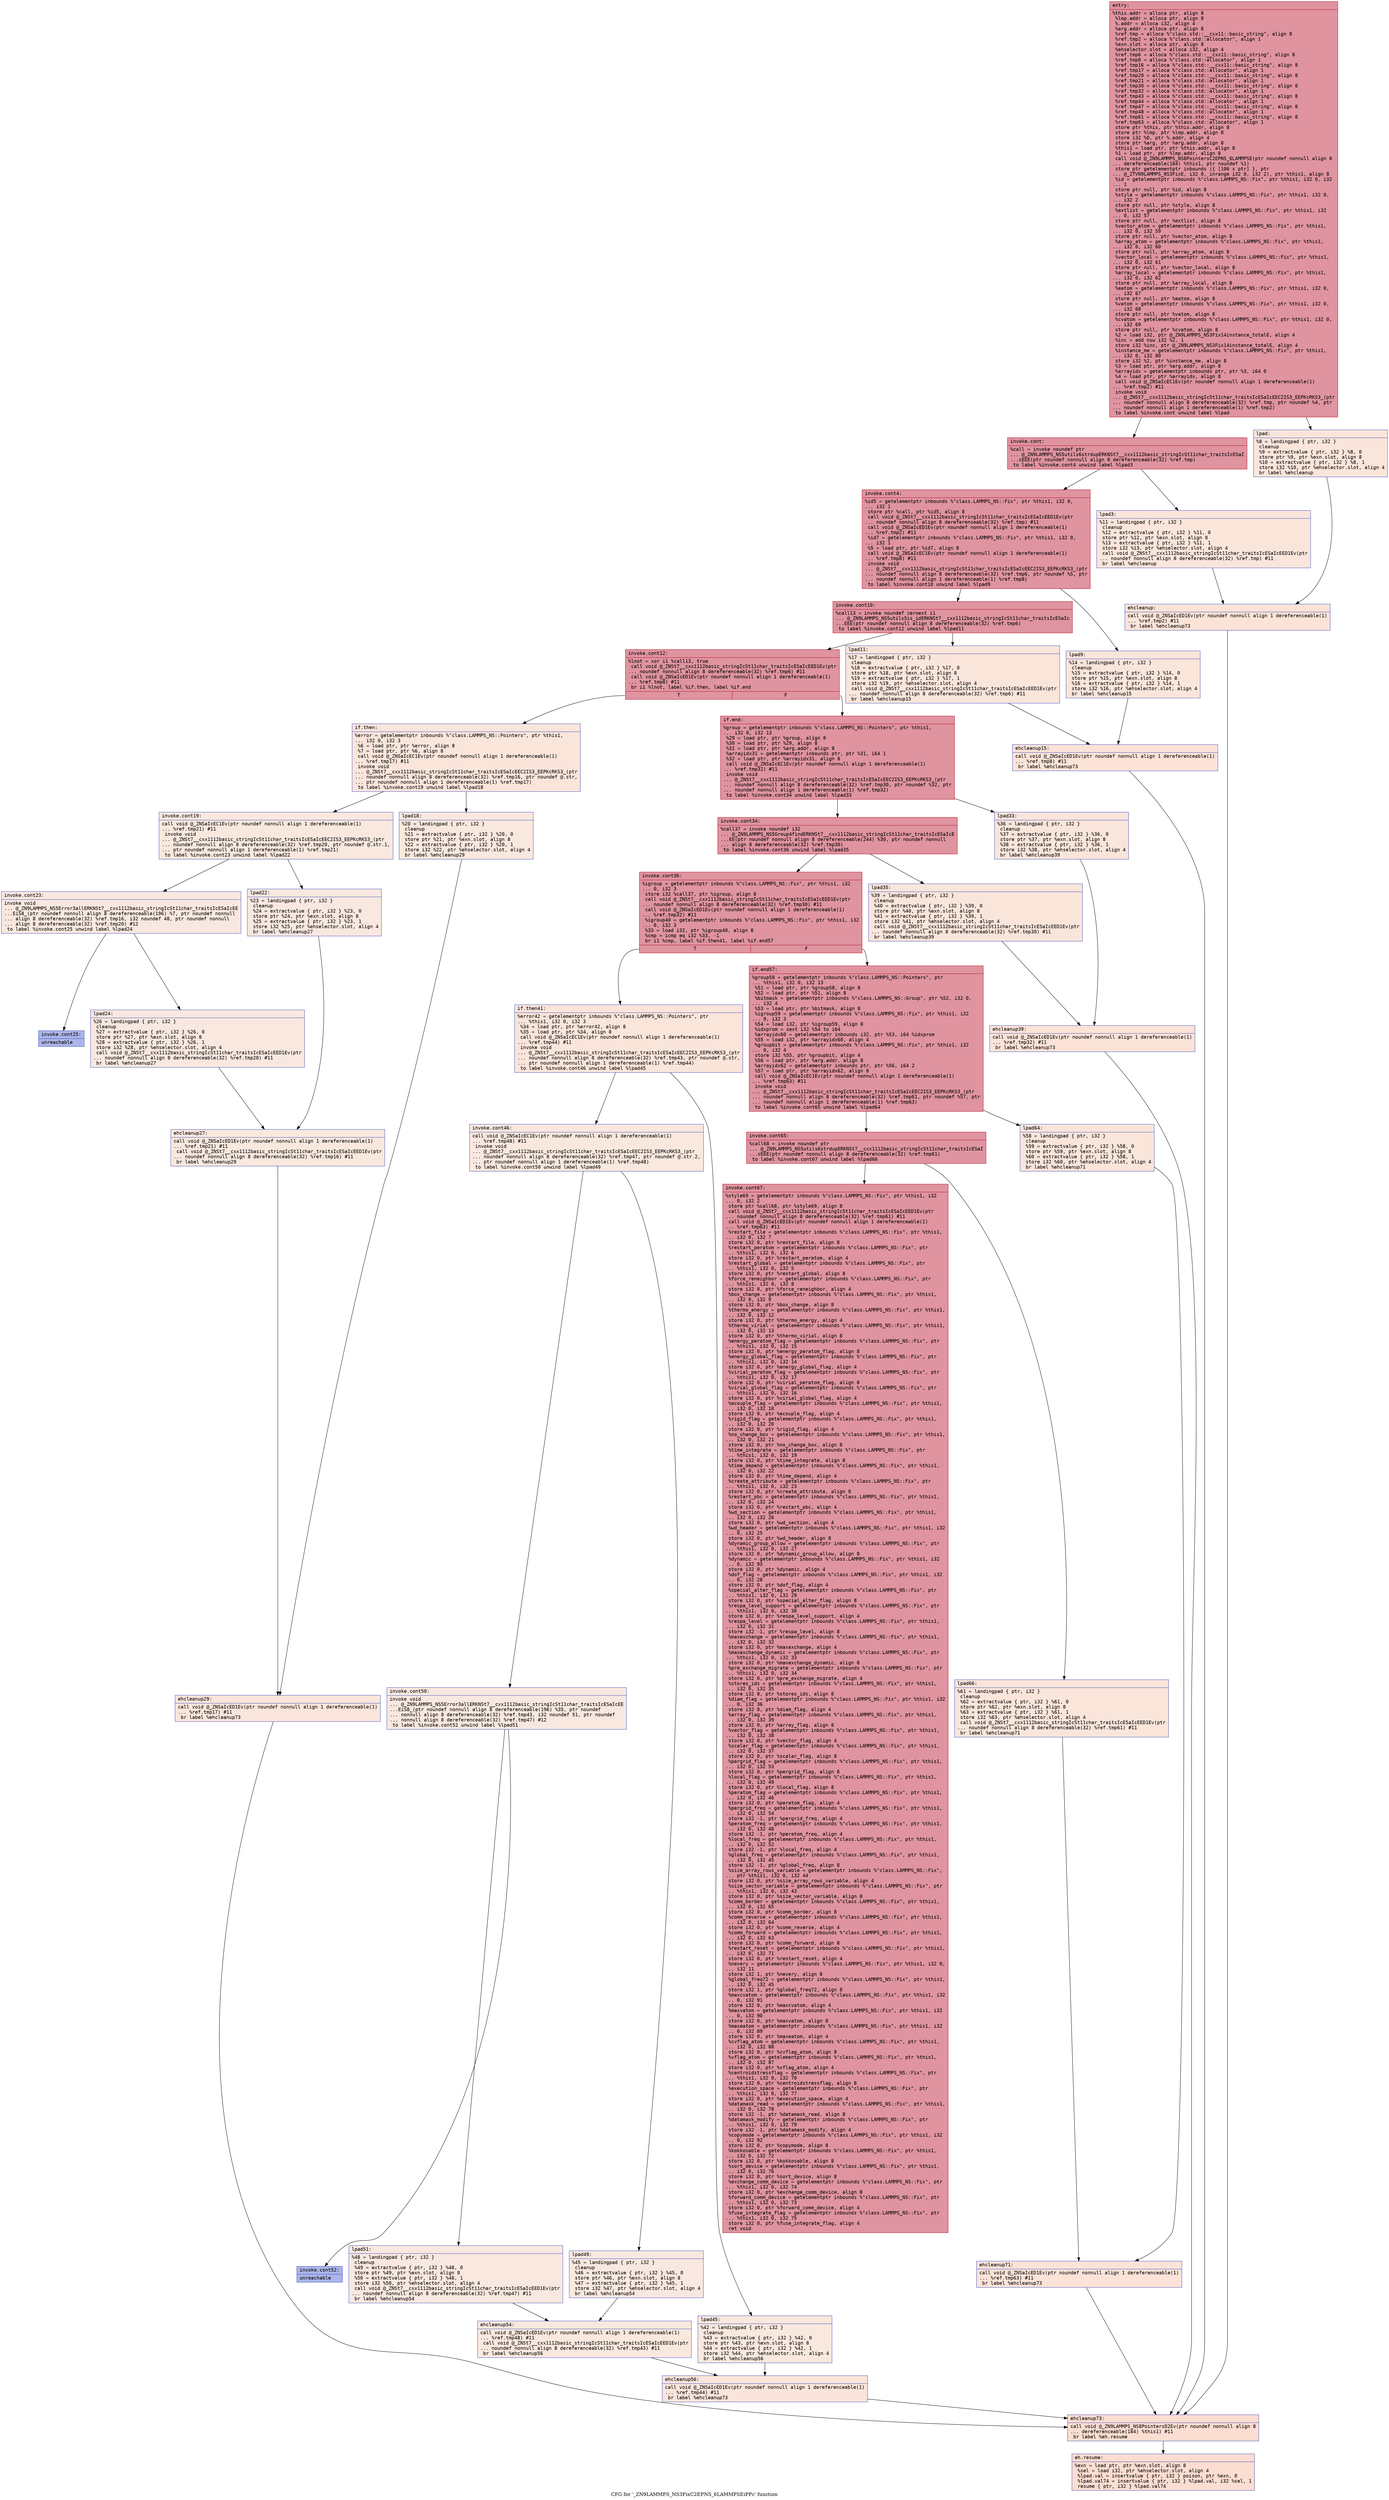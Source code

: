 digraph "CFG for '_ZN9LAMMPS_NS3FixC2EPNS_6LAMMPSEiPPc' function" {
	label="CFG for '_ZN9LAMMPS_NS3FixC2EPNS_6LAMMPSEiPPc' function";

	Node0x555c10e52250 [shape=record,color="#b70d28ff", style=filled, fillcolor="#b70d2870" fontname="Courier",label="{entry:\l|  %this.addr = alloca ptr, align 8\l  %lmp.addr = alloca ptr, align 8\l  %.addr = alloca i32, align 4\l  %arg.addr = alloca ptr, align 8\l  %ref.tmp = alloca %\"class.std::__cxx11::basic_string\", align 8\l  %ref.tmp2 = alloca %\"class.std::allocator\", align 1\l  %exn.slot = alloca ptr, align 8\l  %ehselector.slot = alloca i32, align 4\l  %ref.tmp6 = alloca %\"class.std::__cxx11::basic_string\", align 8\l  %ref.tmp8 = alloca %\"class.std::allocator\", align 1\l  %ref.tmp16 = alloca %\"class.std::__cxx11::basic_string\", align 8\l  %ref.tmp17 = alloca %\"class.std::allocator\", align 1\l  %ref.tmp20 = alloca %\"class.std::__cxx11::basic_string\", align 8\l  %ref.tmp21 = alloca %\"class.std::allocator\", align 1\l  %ref.tmp30 = alloca %\"class.std::__cxx11::basic_string\", align 8\l  %ref.tmp32 = alloca %\"class.std::allocator\", align 1\l  %ref.tmp43 = alloca %\"class.std::__cxx11::basic_string\", align 8\l  %ref.tmp44 = alloca %\"class.std::allocator\", align 1\l  %ref.tmp47 = alloca %\"class.std::__cxx11::basic_string\", align 8\l  %ref.tmp48 = alloca %\"class.std::allocator\", align 1\l  %ref.tmp61 = alloca %\"class.std::__cxx11::basic_string\", align 8\l  %ref.tmp63 = alloca %\"class.std::allocator\", align 1\l  store ptr %this, ptr %this.addr, align 8\l  store ptr %lmp, ptr %lmp.addr, align 8\l  store i32 %0, ptr %.addr, align 4\l  store ptr %arg, ptr %arg.addr, align 8\l  %this1 = load ptr, ptr %this.addr, align 8\l  %1 = load ptr, ptr %lmp.addr, align 8\l  call void @_ZN9LAMMPS_NS8PointersC2EPNS_6LAMMPSE(ptr noundef nonnull align 8\l... dereferenceable(184) %this1, ptr noundef %1)\l  store ptr getelementptr inbounds (\{ [106 x ptr] \}, ptr\l... @_ZTVN9LAMMPS_NS3FixE, i32 0, inrange i32 0, i32 2), ptr %this1, align 8\l  %id = getelementptr inbounds %\"class.LAMMPS_NS::Fix\", ptr %this1, i32 0, i32\l... 1\l  store ptr null, ptr %id, align 8\l  %style = getelementptr inbounds %\"class.LAMMPS_NS::Fix\", ptr %this1, i32 0,\l... i32 2\l  store ptr null, ptr %style, align 8\l  %extlist = getelementptr inbounds %\"class.LAMMPS_NS::Fix\", ptr %this1, i32\l... 0, i32 57\l  store ptr null, ptr %extlist, align 8\l  %vector_atom = getelementptr inbounds %\"class.LAMMPS_NS::Fix\", ptr %this1,\l... i32 0, i32 59\l  store ptr null, ptr %vector_atom, align 8\l  %array_atom = getelementptr inbounds %\"class.LAMMPS_NS::Fix\", ptr %this1,\l... i32 0, i32 60\l  store ptr null, ptr %array_atom, align 8\l  %vector_local = getelementptr inbounds %\"class.LAMMPS_NS::Fix\", ptr %this1,\l... i32 0, i32 61\l  store ptr null, ptr %vector_local, align 8\l  %array_local = getelementptr inbounds %\"class.LAMMPS_NS::Fix\", ptr %this1,\l... i32 0, i32 62\l  store ptr null, ptr %array_local, align 8\l  %eatom = getelementptr inbounds %\"class.LAMMPS_NS::Fix\", ptr %this1, i32 0,\l... i32 67\l  store ptr null, ptr %eatom, align 8\l  %vatom = getelementptr inbounds %\"class.LAMMPS_NS::Fix\", ptr %this1, i32 0,\l... i32 68\l  store ptr null, ptr %vatom, align 8\l  %cvatom = getelementptr inbounds %\"class.LAMMPS_NS::Fix\", ptr %this1, i32 0,\l... i32 69\l  store ptr null, ptr %cvatom, align 8\l  %2 = load i32, ptr @_ZN9LAMMPS_NS3Fix14instance_totalE, align 4\l  %inc = add nsw i32 %2, 1\l  store i32 %inc, ptr @_ZN9LAMMPS_NS3Fix14instance_totalE, align 4\l  %instance_me = getelementptr inbounds %\"class.LAMMPS_NS::Fix\", ptr %this1,\l... i32 0, i32 80\l  store i32 %2, ptr %instance_me, align 8\l  %3 = load ptr, ptr %arg.addr, align 8\l  %arrayidx = getelementptr inbounds ptr, ptr %3, i64 0\l  %4 = load ptr, ptr %arrayidx, align 8\l  call void @_ZNSaIcEC1Ev(ptr noundef nonnull align 1 dereferenceable(1)\l... %ref.tmp2) #11\l  invoke void\l... @_ZNSt7__cxx1112basic_stringIcSt11char_traitsIcESaIcEEC2IS3_EEPKcRKS3_(ptr\l... noundef nonnull align 8 dereferenceable(32) %ref.tmp, ptr noundef %4, ptr\l... noundef nonnull align 1 dereferenceable(1) %ref.tmp2)\l          to label %invoke.cont unwind label %lpad\l}"];
	Node0x555c10e52250 -> Node0x555c10e55e30[tooltip="entry -> invoke.cont\nProbability 100.00%" ];
	Node0x555c10e52250 -> Node0x555c10e55f10[tooltip="entry -> lpad\nProbability 0.00%" ];
	Node0x555c10e55e30 [shape=record,color="#b70d28ff", style=filled, fillcolor="#b70d2870" fontname="Courier",label="{invoke.cont:\l|  %call = invoke noundef ptr\l... @_ZN9LAMMPS_NS5utils6strdupERKNSt7__cxx1112basic_stringIcSt11char_traitsIcESaI\l...cEEE(ptr noundef nonnull align 8 dereferenceable(32) %ref.tmp)\l          to label %invoke.cont4 unwind label %lpad3\l}"];
	Node0x555c10e55e30 -> Node0x555c10e55d80[tooltip="invoke.cont -> invoke.cont4\nProbability 100.00%" ];
	Node0x555c10e55e30 -> Node0x555c10e56210[tooltip="invoke.cont -> lpad3\nProbability 0.00%" ];
	Node0x555c10e55d80 [shape=record,color="#b70d28ff", style=filled, fillcolor="#b70d2870" fontname="Courier",label="{invoke.cont4:\l|  %id5 = getelementptr inbounds %\"class.LAMMPS_NS::Fix\", ptr %this1, i32 0,\l... i32 1\l  store ptr %call, ptr %id5, align 8\l  call void @_ZNSt7__cxx1112basic_stringIcSt11char_traitsIcESaIcEED1Ev(ptr\l... noundef nonnull align 8 dereferenceable(32) %ref.tmp) #11\l  call void @_ZNSaIcED1Ev(ptr noundef nonnull align 1 dereferenceable(1)\l... %ref.tmp2) #11\l  %id7 = getelementptr inbounds %\"class.LAMMPS_NS::Fix\", ptr %this1, i32 0,\l... i32 1\l  %5 = load ptr, ptr %id7, align 8\l  call void @_ZNSaIcEC1Ev(ptr noundef nonnull align 1 dereferenceable(1)\l... %ref.tmp8) #11\l  invoke void\l... @_ZNSt7__cxx1112basic_stringIcSt11char_traitsIcESaIcEEC2IS3_EEPKcRKS3_(ptr\l... noundef nonnull align 8 dereferenceable(32) %ref.tmp6, ptr noundef %5, ptr\l... noundef nonnull align 1 dereferenceable(1) %ref.tmp8)\l          to label %invoke.cont10 unwind label %lpad9\l}"];
	Node0x555c10e55d80 -> Node0x555c10e57c30[tooltip="invoke.cont4 -> invoke.cont10\nProbability 100.00%" ];
	Node0x555c10e55d80 -> Node0x555c10e57d10[tooltip="invoke.cont4 -> lpad9\nProbability 0.00%" ];
	Node0x555c10e57c30 [shape=record,color="#b70d28ff", style=filled, fillcolor="#b70d2870" fontname="Courier",label="{invoke.cont10:\l|  %call13 = invoke noundef zeroext i1\l... @_ZN9LAMMPS_NS5utils5is_idERKNSt7__cxx1112basic_stringIcSt11char_traitsIcESaIc\l...EEE(ptr noundef nonnull align 8 dereferenceable(32) %ref.tmp6)\l          to label %invoke.cont12 unwind label %lpad11\l}"];
	Node0x555c10e57c30 -> Node0x555c10e57be0[tooltip="invoke.cont10 -> invoke.cont12\nProbability 100.00%" ];
	Node0x555c10e57c30 -> Node0x555c10e58620[tooltip="invoke.cont10 -> lpad11\nProbability 0.00%" ];
	Node0x555c10e57be0 [shape=record,color="#b70d28ff", style=filled, fillcolor="#b70d2870" fontname="Courier",label="{invoke.cont12:\l|  %lnot = xor i1 %call13, true\l  call void @_ZNSt7__cxx1112basic_stringIcSt11char_traitsIcESaIcEED1Ev(ptr\l... noundef nonnull align 8 dereferenceable(32) %ref.tmp6) #11\l  call void @_ZNSaIcED1Ev(ptr noundef nonnull align 1 dereferenceable(1)\l... %ref.tmp8) #11\l  br i1 %lnot, label %if.then, label %if.end\l|{<s0>T|<s1>F}}"];
	Node0x555c10e57be0:s0 -> Node0x555c10e58bd0[tooltip="invoke.cont12 -> if.then\nProbability 0.00%" ];
	Node0x555c10e57be0:s1 -> Node0x555c10e58c20[tooltip="invoke.cont12 -> if.end\nProbability 100.00%" ];
	Node0x555c10e58bd0 [shape=record,color="#3d50c3ff", style=filled, fillcolor="#f4c5ad70" fontname="Courier",label="{if.then:\l|  %error = getelementptr inbounds %\"class.LAMMPS_NS::Pointers\", ptr %this1,\l... i32 0, i32 3\l  %6 = load ptr, ptr %error, align 8\l  %7 = load ptr, ptr %6, align 8\l  call void @_ZNSaIcEC1Ev(ptr noundef nonnull align 1 dereferenceable(1)\l... %ref.tmp17) #11\l  invoke void\l... @_ZNSt7__cxx1112basic_stringIcSt11char_traitsIcESaIcEEC2IS3_EEPKcRKS3_(ptr\l... noundef nonnull align 8 dereferenceable(32) %ref.tmp16, ptr noundef @.str,\l... ptr noundef nonnull align 1 dereferenceable(1) %ref.tmp17)\l          to label %invoke.cont19 unwind label %lpad18\l}"];
	Node0x555c10e58bd0 -> Node0x555c10e590d0[tooltip="if.then -> invoke.cont19\nProbability 50.00%" ];
	Node0x555c10e58bd0 -> Node0x555c10e59150[tooltip="if.then -> lpad18\nProbability 50.00%" ];
	Node0x555c10e590d0 [shape=record,color="#3d50c3ff", style=filled, fillcolor="#f2cab570" fontname="Courier",label="{invoke.cont19:\l|  call void @_ZNSaIcEC1Ev(ptr noundef nonnull align 1 dereferenceable(1)\l... %ref.tmp21) #11\l  invoke void\l... @_ZNSt7__cxx1112basic_stringIcSt11char_traitsIcESaIcEEC2IS3_EEPKcRKS3_(ptr\l... noundef nonnull align 8 dereferenceable(32) %ref.tmp20, ptr noundef @.str.1,\l... ptr noundef nonnull align 1 dereferenceable(1) %ref.tmp21)\l          to label %invoke.cont23 unwind label %lpad22\l}"];
	Node0x555c10e590d0 -> Node0x555c10e594d0[tooltip="invoke.cont19 -> invoke.cont23\nProbability 50.00%" ];
	Node0x555c10e590d0 -> Node0x555c10e59520[tooltip="invoke.cont19 -> lpad22\nProbability 50.00%" ];
	Node0x555c10e594d0 [shape=record,color="#3d50c3ff", style=filled, fillcolor="#f1ccb870" fontname="Courier",label="{invoke.cont23:\l|  invoke void\l... @_ZN9LAMMPS_NS5Error3allERKNSt7__cxx1112basic_stringIcSt11char_traitsIcESaIcEE\l...EiS8_(ptr noundef nonnull align 8 dereferenceable(196) %7, ptr noundef nonnull\l... align 8 dereferenceable(32) %ref.tmp16, i32 noundef 48, ptr noundef nonnull\l... align 8 dereferenceable(32) %ref.tmp20) #12\l          to label %invoke.cont25 unwind label %lpad24\l}"];
	Node0x555c10e594d0 -> Node0x555c10e59480[tooltip="invoke.cont23 -> invoke.cont25\nProbability 0.00%" ];
	Node0x555c10e594d0 -> Node0x555c10e598a0[tooltip="invoke.cont23 -> lpad24\nProbability 100.00%" ];
	Node0x555c10e59480 [shape=record,color="#3d50c3ff", style=filled, fillcolor="#4358cb70" fontname="Courier",label="{invoke.cont25:\l|  unreachable\l}"];
	Node0x555c10e55f10 [shape=record,color="#3d50c3ff", style=filled, fillcolor="#f4c5ad70" fontname="Courier",label="{lpad:\l|  %8 = landingpad \{ ptr, i32 \}\l          cleanup\l  %9 = extractvalue \{ ptr, i32 \} %8, 0\l  store ptr %9, ptr %exn.slot, align 8\l  %10 = extractvalue \{ ptr, i32 \} %8, 1\l  store i32 %10, ptr %ehselector.slot, align 4\l  br label %ehcleanup\l}"];
	Node0x555c10e55f10 -> Node0x555c10e59f40[tooltip="lpad -> ehcleanup\nProbability 100.00%" ];
	Node0x555c10e56210 [shape=record,color="#3d50c3ff", style=filled, fillcolor="#f4c5ad70" fontname="Courier",label="{lpad3:\l|  %11 = landingpad \{ ptr, i32 \}\l          cleanup\l  %12 = extractvalue \{ ptr, i32 \} %11, 0\l  store ptr %12, ptr %exn.slot, align 8\l  %13 = extractvalue \{ ptr, i32 \} %11, 1\l  store i32 %13, ptr %ehselector.slot, align 4\l  call void @_ZNSt7__cxx1112basic_stringIcSt11char_traitsIcESaIcEED1Ev(ptr\l... noundef nonnull align 8 dereferenceable(32) %ref.tmp) #11\l  br label %ehcleanup\l}"];
	Node0x555c10e56210 -> Node0x555c10e59f40[tooltip="lpad3 -> ehcleanup\nProbability 100.00%" ];
	Node0x555c10e59f40 [shape=record,color="#3d50c3ff", style=filled, fillcolor="#f6bfa670" fontname="Courier",label="{ehcleanup:\l|  call void @_ZNSaIcED1Ev(ptr noundef nonnull align 1 dereferenceable(1)\l... %ref.tmp2) #11\l  br label %ehcleanup73\l}"];
	Node0x555c10e59f40 -> Node0x555c10e5a540[tooltip="ehcleanup -> ehcleanup73\nProbability 100.00%" ];
	Node0x555c10e57d10 [shape=record,color="#3d50c3ff", style=filled, fillcolor="#f4c5ad70" fontname="Courier",label="{lpad9:\l|  %14 = landingpad \{ ptr, i32 \}\l          cleanup\l  %15 = extractvalue \{ ptr, i32 \} %14, 0\l  store ptr %15, ptr %exn.slot, align 8\l  %16 = extractvalue \{ ptr, i32 \} %14, 1\l  store i32 %16, ptr %ehselector.slot, align 4\l  br label %ehcleanup15\l}"];
	Node0x555c10e57d10 -> Node0x555c10e5a890[tooltip="lpad9 -> ehcleanup15\nProbability 100.00%" ];
	Node0x555c10e58620 [shape=record,color="#3d50c3ff", style=filled, fillcolor="#f4c5ad70" fontname="Courier",label="{lpad11:\l|  %17 = landingpad \{ ptr, i32 \}\l          cleanup\l  %18 = extractvalue \{ ptr, i32 \} %17, 0\l  store ptr %18, ptr %exn.slot, align 8\l  %19 = extractvalue \{ ptr, i32 \} %17, 1\l  store i32 %19, ptr %ehselector.slot, align 4\l  call void @_ZNSt7__cxx1112basic_stringIcSt11char_traitsIcESaIcEED1Ev(ptr\l... noundef nonnull align 8 dereferenceable(32) %ref.tmp6) #11\l  br label %ehcleanup15\l}"];
	Node0x555c10e58620 -> Node0x555c10e5a890[tooltip="lpad11 -> ehcleanup15\nProbability 100.00%" ];
	Node0x555c10e5a890 [shape=record,color="#3d50c3ff", style=filled, fillcolor="#f6bfa670" fontname="Courier",label="{ehcleanup15:\l|  call void @_ZNSaIcED1Ev(ptr noundef nonnull align 1 dereferenceable(1)\l... %ref.tmp8) #11\l  br label %ehcleanup73\l}"];
	Node0x555c10e5a890 -> Node0x555c10e5a540[tooltip="ehcleanup15 -> ehcleanup73\nProbability 100.00%" ];
	Node0x555c10e59150 [shape=record,color="#3d50c3ff", style=filled, fillcolor="#f2cab570" fontname="Courier",label="{lpad18:\l|  %20 = landingpad \{ ptr, i32 \}\l          cleanup\l  %21 = extractvalue \{ ptr, i32 \} %20, 0\l  store ptr %21, ptr %exn.slot, align 8\l  %22 = extractvalue \{ ptr, i32 \} %20, 1\l  store i32 %22, ptr %ehselector.slot, align 4\l  br label %ehcleanup29\l}"];
	Node0x555c10e59150 -> Node0x555c10e5b180[tooltip="lpad18 -> ehcleanup29\nProbability 100.00%" ];
	Node0x555c10e59520 [shape=record,color="#3d50c3ff", style=filled, fillcolor="#f1ccb870" fontname="Courier",label="{lpad22:\l|  %23 = landingpad \{ ptr, i32 \}\l          cleanup\l  %24 = extractvalue \{ ptr, i32 \} %23, 0\l  store ptr %24, ptr %exn.slot, align 8\l  %25 = extractvalue \{ ptr, i32 \} %23, 1\l  store i32 %25, ptr %ehselector.slot, align 4\l  br label %ehcleanup27\l}"];
	Node0x555c10e59520 -> Node0x555c10e5b4f0[tooltip="lpad22 -> ehcleanup27\nProbability 100.00%" ];
	Node0x555c10e598a0 [shape=record,color="#3d50c3ff", style=filled, fillcolor="#f1ccb870" fontname="Courier",label="{lpad24:\l|  %26 = landingpad \{ ptr, i32 \}\l          cleanup\l  %27 = extractvalue \{ ptr, i32 \} %26, 0\l  store ptr %27, ptr %exn.slot, align 8\l  %28 = extractvalue \{ ptr, i32 \} %26, 1\l  store i32 %28, ptr %ehselector.slot, align 4\l  call void @_ZNSt7__cxx1112basic_stringIcSt11char_traitsIcESaIcEED1Ev(ptr\l... noundef nonnull align 8 dereferenceable(32) %ref.tmp20) #11\l  br label %ehcleanup27\l}"];
	Node0x555c10e598a0 -> Node0x555c10e5b4f0[tooltip="lpad24 -> ehcleanup27\nProbability 100.00%" ];
	Node0x555c10e5b4f0 [shape=record,color="#3d50c3ff", style=filled, fillcolor="#f2cab570" fontname="Courier",label="{ehcleanup27:\l|  call void @_ZNSaIcED1Ev(ptr noundef nonnull align 1 dereferenceable(1)\l... %ref.tmp21) #11\l  call void @_ZNSt7__cxx1112basic_stringIcSt11char_traitsIcESaIcEED1Ev(ptr\l... noundef nonnull align 8 dereferenceable(32) %ref.tmp16) #11\l  br label %ehcleanup29\l}"];
	Node0x555c10e5b4f0 -> Node0x555c10e5b180[tooltip="ehcleanup27 -> ehcleanup29\nProbability 100.00%" ];
	Node0x555c10e5b180 [shape=record,color="#3d50c3ff", style=filled, fillcolor="#f4c5ad70" fontname="Courier",label="{ehcleanup29:\l|  call void @_ZNSaIcED1Ev(ptr noundef nonnull align 1 dereferenceable(1)\l... %ref.tmp17) #11\l  br label %ehcleanup73\l}"];
	Node0x555c10e5b180 -> Node0x555c10e5a540[tooltip="ehcleanup29 -> ehcleanup73\nProbability 100.00%" ];
	Node0x555c10e58c20 [shape=record,color="#b70d28ff", style=filled, fillcolor="#b70d2870" fontname="Courier",label="{if.end:\l|  %group = getelementptr inbounds %\"class.LAMMPS_NS::Pointers\", ptr %this1,\l... i32 0, i32 13\l  %29 = load ptr, ptr %group, align 8\l  %30 = load ptr, ptr %29, align 8\l  %31 = load ptr, ptr %arg.addr, align 8\l  %arrayidx31 = getelementptr inbounds ptr, ptr %31, i64 1\l  %32 = load ptr, ptr %arrayidx31, align 8\l  call void @_ZNSaIcEC1Ev(ptr noundef nonnull align 1 dereferenceable(1)\l... %ref.tmp32) #11\l  invoke void\l... @_ZNSt7__cxx1112basic_stringIcSt11char_traitsIcESaIcEEC2IS3_EEPKcRKS3_(ptr\l... noundef nonnull align 8 dereferenceable(32) %ref.tmp30, ptr noundef %32, ptr\l... noundef nonnull align 1 dereferenceable(1) %ref.tmp32)\l          to label %invoke.cont34 unwind label %lpad33\l}"];
	Node0x555c10e58c20 -> Node0x555c10e5c3b0[tooltip="if.end -> invoke.cont34\nProbability 100.00%" ];
	Node0x555c10e58c20 -> Node0x555c10e53080[tooltip="if.end -> lpad33\nProbability 0.00%" ];
	Node0x555c10e5c3b0 [shape=record,color="#b70d28ff", style=filled, fillcolor="#b70d2870" fontname="Courier",label="{invoke.cont34:\l|  %call37 = invoke noundef i32\l... @_ZN9LAMMPS_NS5Group4findERKNSt7__cxx1112basic_stringIcSt11char_traitsIcESaIcE\l...EE(ptr noundef nonnull align 8 dereferenceable(244) %30, ptr noundef nonnull\l... align 8 dereferenceable(32) %ref.tmp30)\l          to label %invoke.cont36 unwind label %lpad35\l}"];
	Node0x555c10e5c3b0 -> Node0x555c10e5c360[tooltip="invoke.cont34 -> invoke.cont36\nProbability 100.00%" ];
	Node0x555c10e5c3b0 -> Node0x555c10e53310[tooltip="invoke.cont34 -> lpad35\nProbability 0.00%" ];
	Node0x555c10e5c360 [shape=record,color="#b70d28ff", style=filled, fillcolor="#b70d2870" fontname="Courier",label="{invoke.cont36:\l|  %igroup = getelementptr inbounds %\"class.LAMMPS_NS::Fix\", ptr %this1, i32\l... 0, i32 3\l  store i32 %call37, ptr %igroup, align 8\l  call void @_ZNSt7__cxx1112basic_stringIcSt11char_traitsIcESaIcEED1Ev(ptr\l... noundef nonnull align 8 dereferenceable(32) %ref.tmp30) #11\l  call void @_ZNSaIcED1Ev(ptr noundef nonnull align 1 dereferenceable(1)\l... %ref.tmp32) #11\l  %igroup40 = getelementptr inbounds %\"class.LAMMPS_NS::Fix\", ptr %this1, i32\l... 0, i32 3\l  %33 = load i32, ptr %igroup40, align 8\l  %cmp = icmp eq i32 %33, -1\l  br i1 %cmp, label %if.then41, label %if.end57\l|{<s0>T|<s1>F}}"];
	Node0x555c10e5c360:s0 -> Node0x555c10e5d7f0[tooltip="invoke.cont36 -> if.then41\nProbability 0.00%" ];
	Node0x555c10e5c360:s1 -> Node0x555c10e5d870[tooltip="invoke.cont36 -> if.end57\nProbability 100.00%" ];
	Node0x555c10e5d7f0 [shape=record,color="#3d50c3ff", style=filled, fillcolor="#f4c5ad70" fontname="Courier",label="{if.then41:\l|  %error42 = getelementptr inbounds %\"class.LAMMPS_NS::Pointers\", ptr\l... %this1, i32 0, i32 3\l  %34 = load ptr, ptr %error42, align 8\l  %35 = load ptr, ptr %34, align 8\l  call void @_ZNSaIcEC1Ev(ptr noundef nonnull align 1 dereferenceable(1)\l... %ref.tmp44) #11\l  invoke void\l... @_ZNSt7__cxx1112basic_stringIcSt11char_traitsIcESaIcEEC2IS3_EEPKcRKS3_(ptr\l... noundef nonnull align 8 dereferenceable(32) %ref.tmp43, ptr noundef @.str,\l... ptr noundef nonnull align 1 dereferenceable(1) %ref.tmp44)\l          to label %invoke.cont46 unwind label %lpad45\l}"];
	Node0x555c10e5d7f0 -> Node0x555c10e5dd00[tooltip="if.then41 -> invoke.cont46\nProbability 50.00%" ];
	Node0x555c10e5d7f0 -> Node0x555c10e5dd80[tooltip="if.then41 -> lpad45\nProbability 50.00%" ];
	Node0x555c10e5dd00 [shape=record,color="#3d50c3ff", style=filled, fillcolor="#f2cab570" fontname="Courier",label="{invoke.cont46:\l|  call void @_ZNSaIcEC1Ev(ptr noundef nonnull align 1 dereferenceable(1)\l... %ref.tmp48) #11\l  invoke void\l... @_ZNSt7__cxx1112basic_stringIcSt11char_traitsIcESaIcEEC2IS3_EEPKcRKS3_(ptr\l... noundef nonnull align 8 dereferenceable(32) %ref.tmp47, ptr noundef @.str.2,\l... ptr noundef nonnull align 1 dereferenceable(1) %ref.tmp48)\l          to label %invoke.cont50 unwind label %lpad49\l}"];
	Node0x555c10e5dd00 -> Node0x555c10e5e100[tooltip="invoke.cont46 -> invoke.cont50\nProbability 50.00%" ];
	Node0x555c10e5dd00 -> Node0x555c10e5e150[tooltip="invoke.cont46 -> lpad49\nProbability 50.00%" ];
	Node0x555c10e5e100 [shape=record,color="#3d50c3ff", style=filled, fillcolor="#f1ccb870" fontname="Courier",label="{invoke.cont50:\l|  invoke void\l... @_ZN9LAMMPS_NS5Error3allERKNSt7__cxx1112basic_stringIcSt11char_traitsIcESaIcEE\l...EiS8_(ptr noundef nonnull align 8 dereferenceable(196) %35, ptr noundef\l... nonnull align 8 dereferenceable(32) %ref.tmp43, i32 noundef 51, ptr noundef\l... nonnull align 8 dereferenceable(32) %ref.tmp47) #12\l          to label %invoke.cont52 unwind label %lpad51\l}"];
	Node0x555c10e5e100 -> Node0x555c10e5e0b0[tooltip="invoke.cont50 -> invoke.cont52\nProbability 0.00%" ];
	Node0x555c10e5e100 -> Node0x555c10e5e470[tooltip="invoke.cont50 -> lpad51\nProbability 100.00%" ];
	Node0x555c10e5e0b0 [shape=record,color="#3d50c3ff", style=filled, fillcolor="#4358cb70" fontname="Courier",label="{invoke.cont52:\l|  unreachable\l}"];
	Node0x555c10e53080 [shape=record,color="#3d50c3ff", style=filled, fillcolor="#f4c5ad70" fontname="Courier",label="{lpad33:\l|  %36 = landingpad \{ ptr, i32 \}\l          cleanup\l  %37 = extractvalue \{ ptr, i32 \} %36, 0\l  store ptr %37, ptr %exn.slot, align 8\l  %38 = extractvalue \{ ptr, i32 \} %36, 1\l  store i32 %38, ptr %ehselector.slot, align 4\l  br label %ehcleanup39\l}"];
	Node0x555c10e53080 -> Node0x555c10e5ea30[tooltip="lpad33 -> ehcleanup39\nProbability 100.00%" ];
	Node0x555c10e53310 [shape=record,color="#3d50c3ff", style=filled, fillcolor="#f4c5ad70" fontname="Courier",label="{lpad35:\l|  %39 = landingpad \{ ptr, i32 \}\l          cleanup\l  %40 = extractvalue \{ ptr, i32 \} %39, 0\l  store ptr %40, ptr %exn.slot, align 8\l  %41 = extractvalue \{ ptr, i32 \} %39, 1\l  store i32 %41, ptr %ehselector.slot, align 4\l  call void @_ZNSt7__cxx1112basic_stringIcSt11char_traitsIcESaIcEED1Ev(ptr\l... noundef nonnull align 8 dereferenceable(32) %ref.tmp30) #11\l  br label %ehcleanup39\l}"];
	Node0x555c10e53310 -> Node0x555c10e5ea30[tooltip="lpad35 -> ehcleanup39\nProbability 100.00%" ];
	Node0x555c10e5ea30 [shape=record,color="#3d50c3ff", style=filled, fillcolor="#f6bfa670" fontname="Courier",label="{ehcleanup39:\l|  call void @_ZNSaIcED1Ev(ptr noundef nonnull align 1 dereferenceable(1)\l... %ref.tmp32) #11\l  br label %ehcleanup73\l}"];
	Node0x555c10e5ea30 -> Node0x555c10e5a540[tooltip="ehcleanup39 -> ehcleanup73\nProbability 100.00%" ];
	Node0x555c10e5dd80 [shape=record,color="#3d50c3ff", style=filled, fillcolor="#f2cab570" fontname="Courier",label="{lpad45:\l|  %42 = landingpad \{ ptr, i32 \}\l          cleanup\l  %43 = extractvalue \{ ptr, i32 \} %42, 0\l  store ptr %43, ptr %exn.slot, align 8\l  %44 = extractvalue \{ ptr, i32 \} %42, 1\l  store i32 %44, ptr %ehselector.slot, align 4\l  br label %ehcleanup56\l}"];
	Node0x555c10e5dd80 -> Node0x555c10e5f300[tooltip="lpad45 -> ehcleanup56\nProbability 100.00%" ];
	Node0x555c10e5e150 [shape=record,color="#3d50c3ff", style=filled, fillcolor="#f1ccb870" fontname="Courier",label="{lpad49:\l|  %45 = landingpad \{ ptr, i32 \}\l          cleanup\l  %46 = extractvalue \{ ptr, i32 \} %45, 0\l  store ptr %46, ptr %exn.slot, align 8\l  %47 = extractvalue \{ ptr, i32 \} %45, 1\l  store i32 %47, ptr %ehselector.slot, align 4\l  br label %ehcleanup54\l}"];
	Node0x555c10e5e150 -> Node0x555c10e5fe80[tooltip="lpad49 -> ehcleanup54\nProbability 100.00%" ];
	Node0x555c10e5e470 [shape=record,color="#3d50c3ff", style=filled, fillcolor="#f1ccb870" fontname="Courier",label="{lpad51:\l|  %48 = landingpad \{ ptr, i32 \}\l          cleanup\l  %49 = extractvalue \{ ptr, i32 \} %48, 0\l  store ptr %49, ptr %exn.slot, align 8\l  %50 = extractvalue \{ ptr, i32 \} %48, 1\l  store i32 %50, ptr %ehselector.slot, align 4\l  call void @_ZNSt7__cxx1112basic_stringIcSt11char_traitsIcESaIcEED1Ev(ptr\l... noundef nonnull align 8 dereferenceable(32) %ref.tmp47) #11\l  br label %ehcleanup54\l}"];
	Node0x555c10e5e470 -> Node0x555c10e5fe80[tooltip="lpad51 -> ehcleanup54\nProbability 100.00%" ];
	Node0x555c10e5fe80 [shape=record,color="#3d50c3ff", style=filled, fillcolor="#f2cab570" fontname="Courier",label="{ehcleanup54:\l|  call void @_ZNSaIcED1Ev(ptr noundef nonnull align 1 dereferenceable(1)\l... %ref.tmp48) #11\l  call void @_ZNSt7__cxx1112basic_stringIcSt11char_traitsIcESaIcEED1Ev(ptr\l... noundef nonnull align 8 dereferenceable(32) %ref.tmp43) #11\l  br label %ehcleanup56\l}"];
	Node0x555c10e5fe80 -> Node0x555c10e5f300[tooltip="ehcleanup54 -> ehcleanup56\nProbability 100.00%" ];
	Node0x555c10e5f300 [shape=record,color="#3d50c3ff", style=filled, fillcolor="#f4c5ad70" fontname="Courier",label="{ehcleanup56:\l|  call void @_ZNSaIcED1Ev(ptr noundef nonnull align 1 dereferenceable(1)\l... %ref.tmp44) #11\l  br label %ehcleanup73\l}"];
	Node0x555c10e5f300 -> Node0x555c10e5a540[tooltip="ehcleanup56 -> ehcleanup73\nProbability 100.00%" ];
	Node0x555c10e5d870 [shape=record,color="#b70d28ff", style=filled, fillcolor="#b70d2870" fontname="Courier",label="{if.end57:\l|  %group58 = getelementptr inbounds %\"class.LAMMPS_NS::Pointers\", ptr\l... %this1, i32 0, i32 13\l  %51 = load ptr, ptr %group58, align 8\l  %52 = load ptr, ptr %51, align 8\l  %bitmask = getelementptr inbounds %\"class.LAMMPS_NS::Group\", ptr %52, i32 0,\l... i32 4\l  %53 = load ptr, ptr %bitmask, align 8\l  %igroup59 = getelementptr inbounds %\"class.LAMMPS_NS::Fix\", ptr %this1, i32\l... 0, i32 3\l  %54 = load i32, ptr %igroup59, align 8\l  %idxprom = sext i32 %54 to i64\l  %arrayidx60 = getelementptr inbounds i32, ptr %53, i64 %idxprom\l  %55 = load i32, ptr %arrayidx60, align 4\l  %groupbit = getelementptr inbounds %\"class.LAMMPS_NS::Fix\", ptr %this1, i32\l... 0, i32 4\l  store i32 %55, ptr %groupbit, align 4\l  %56 = load ptr, ptr %arg.addr, align 8\l  %arrayidx62 = getelementptr inbounds ptr, ptr %56, i64 2\l  %57 = load ptr, ptr %arrayidx62, align 8\l  call void @_ZNSaIcEC1Ev(ptr noundef nonnull align 1 dereferenceable(1)\l... %ref.tmp63) #11\l  invoke void\l... @_ZNSt7__cxx1112basic_stringIcSt11char_traitsIcESaIcEEC2IS3_EEPKcRKS3_(ptr\l... noundef nonnull align 8 dereferenceable(32) %ref.tmp61, ptr noundef %57, ptr\l... noundef nonnull align 1 dereferenceable(1) %ref.tmp63)\l          to label %invoke.cont65 unwind label %lpad64\l}"];
	Node0x555c10e5d870 -> Node0x555c10e612f0[tooltip="if.end57 -> invoke.cont65\nProbability 100.00%" ];
	Node0x555c10e5d870 -> Node0x555c10e57d60[tooltip="if.end57 -> lpad64\nProbability 0.00%" ];
	Node0x555c10e612f0 [shape=record,color="#b70d28ff", style=filled, fillcolor="#b70d2870" fontname="Courier",label="{invoke.cont65:\l|  %call68 = invoke noundef ptr\l... @_ZN9LAMMPS_NS5utils6strdupERKNSt7__cxx1112basic_stringIcSt11char_traitsIcESaI\l...cEEE(ptr noundef nonnull align 8 dereferenceable(32) %ref.tmp61)\l          to label %invoke.cont67 unwind label %lpad66\l}"];
	Node0x555c10e612f0 -> Node0x555c10e612a0[tooltip="invoke.cont65 -> invoke.cont67\nProbability 100.00%" ];
	Node0x555c10e612f0 -> Node0x555c10e57f90[tooltip="invoke.cont65 -> lpad66\nProbability 0.00%" ];
	Node0x555c10e612a0 [shape=record,color="#b70d28ff", style=filled, fillcolor="#b70d2870" fontname="Courier",label="{invoke.cont67:\l|  %style69 = getelementptr inbounds %\"class.LAMMPS_NS::Fix\", ptr %this1, i32\l... 0, i32 2\l  store ptr %call68, ptr %style69, align 8\l  call void @_ZNSt7__cxx1112basic_stringIcSt11char_traitsIcESaIcEED1Ev(ptr\l... noundef nonnull align 8 dereferenceable(32) %ref.tmp61) #11\l  call void @_ZNSaIcED1Ev(ptr noundef nonnull align 1 dereferenceable(1)\l... %ref.tmp63) #11\l  %restart_file = getelementptr inbounds %\"class.LAMMPS_NS::Fix\", ptr %this1,\l... i32 0, i32 7\l  store i32 0, ptr %restart_file, align 8\l  %restart_peratom = getelementptr inbounds %\"class.LAMMPS_NS::Fix\", ptr\l... %this1, i32 0, i32 6\l  store i32 0, ptr %restart_peratom, align 4\l  %restart_global = getelementptr inbounds %\"class.LAMMPS_NS::Fix\", ptr\l... %this1, i32 0, i32 5\l  store i32 0, ptr %restart_global, align 8\l  %force_reneighbor = getelementptr inbounds %\"class.LAMMPS_NS::Fix\", ptr\l... %this1, i32 0, i32 8\l  store i32 0, ptr %force_reneighbor, align 4\l  %box_change = getelementptr inbounds %\"class.LAMMPS_NS::Fix\", ptr %this1,\l... i32 0, i32 9\l  store i32 0, ptr %box_change, align 8\l  %thermo_energy = getelementptr inbounds %\"class.LAMMPS_NS::Fix\", ptr %this1,\l... i32 0, i32 12\l  store i32 0, ptr %thermo_energy, align 4\l  %thermo_virial = getelementptr inbounds %\"class.LAMMPS_NS::Fix\", ptr %this1,\l... i32 0, i32 13\l  store i32 0, ptr %thermo_virial, align 8\l  %energy_peratom_flag = getelementptr inbounds %\"class.LAMMPS_NS::Fix\", ptr\l... %this1, i32 0, i32 15\l  store i32 0, ptr %energy_peratom_flag, align 8\l  %energy_global_flag = getelementptr inbounds %\"class.LAMMPS_NS::Fix\", ptr\l... %this1, i32 0, i32 14\l  store i32 0, ptr %energy_global_flag, align 4\l  %virial_peratom_flag = getelementptr inbounds %\"class.LAMMPS_NS::Fix\", ptr\l... %this1, i32 0, i32 17\l  store i32 0, ptr %virial_peratom_flag, align 8\l  %virial_global_flag = getelementptr inbounds %\"class.LAMMPS_NS::Fix\", ptr\l... %this1, i32 0, i32 16\l  store i32 0, ptr %virial_global_flag, align 4\l  %ecouple_flag = getelementptr inbounds %\"class.LAMMPS_NS::Fix\", ptr %this1,\l... i32 0, i32 18\l  store i32 0, ptr %ecouple_flag, align 4\l  %rigid_flag = getelementptr inbounds %\"class.LAMMPS_NS::Fix\", ptr %this1,\l... i32 0, i32 20\l  store i32 0, ptr %rigid_flag, align 4\l  %no_change_box = getelementptr inbounds %\"class.LAMMPS_NS::Fix\", ptr %this1,\l... i32 0, i32 21\l  store i32 0, ptr %no_change_box, align 8\l  %time_integrate = getelementptr inbounds %\"class.LAMMPS_NS::Fix\", ptr\l... %this1, i32 0, i32 19\l  store i32 0, ptr %time_integrate, align 8\l  %time_depend = getelementptr inbounds %\"class.LAMMPS_NS::Fix\", ptr %this1,\l... i32 0, i32 22\l  store i32 0, ptr %time_depend, align 4\l  %create_attribute = getelementptr inbounds %\"class.LAMMPS_NS::Fix\", ptr\l... %this1, i32 0, i32 23\l  store i32 0, ptr %create_attribute, align 8\l  %restart_pbc = getelementptr inbounds %\"class.LAMMPS_NS::Fix\", ptr %this1,\l... i32 0, i32 24\l  store i32 0, ptr %restart_pbc, align 4\l  %wd_section = getelementptr inbounds %\"class.LAMMPS_NS::Fix\", ptr %this1,\l... i32 0, i32 26\l  store i32 0, ptr %wd_section, align 4\l  %wd_header = getelementptr inbounds %\"class.LAMMPS_NS::Fix\", ptr %this1, i32\l... 0, i32 25\l  store i32 0, ptr %wd_header, align 8\l  %dynamic_group_allow = getelementptr inbounds %\"class.LAMMPS_NS::Fix\", ptr\l... %this1, i32 0, i32 27\l  store i32 0, ptr %dynamic_group_allow, align 8\l  %dynamic = getelementptr inbounds %\"class.LAMMPS_NS::Fix\", ptr %this1, i32\l... 0, i32 93\l  store i32 0, ptr %dynamic, align 4\l  %dof_flag = getelementptr inbounds %\"class.LAMMPS_NS::Fix\", ptr %this1, i32\l... 0, i32 28\l  store i32 0, ptr %dof_flag, align 4\l  %special_alter_flag = getelementptr inbounds %\"class.LAMMPS_NS::Fix\", ptr\l... %this1, i32 0, i32 29\l  store i32 0, ptr %special_alter_flag, align 8\l  %respa_level_support = getelementptr inbounds %\"class.LAMMPS_NS::Fix\", ptr\l... %this1, i32 0, i32 30\l  store i32 0, ptr %respa_level_support, align 4\l  %respa_level = getelementptr inbounds %\"class.LAMMPS_NS::Fix\", ptr %this1,\l... i32 0, i32 31\l  store i32 -1, ptr %respa_level, align 8\l  %maxexchange = getelementptr inbounds %\"class.LAMMPS_NS::Fix\", ptr %this1,\l... i32 0, i32 32\l  store i32 0, ptr %maxexchange, align 4\l  %maxexchange_dynamic = getelementptr inbounds %\"class.LAMMPS_NS::Fix\", ptr\l... %this1, i32 0, i32 33\l  store i32 0, ptr %maxexchange_dynamic, align 8\l  %pre_exchange_migrate = getelementptr inbounds %\"class.LAMMPS_NS::Fix\", ptr\l... %this1, i32 0, i32 34\l  store i32 0, ptr %pre_exchange_migrate, align 4\l  %stores_ids = getelementptr inbounds %\"class.LAMMPS_NS::Fix\", ptr %this1,\l... i32 0, i32 35\l  store i32 0, ptr %stores_ids, align 8\l  %diam_flag = getelementptr inbounds %\"class.LAMMPS_NS::Fix\", ptr %this1, i32\l... 0, i32 36\l  store i32 0, ptr %diam_flag, align 4\l  %array_flag = getelementptr inbounds %\"class.LAMMPS_NS::Fix\", ptr %this1,\l... i32 0, i32 39\l  store i32 0, ptr %array_flag, align 8\l  %vector_flag = getelementptr inbounds %\"class.LAMMPS_NS::Fix\", ptr %this1,\l... i32 0, i32 38\l  store i32 0, ptr %vector_flag, align 4\l  %scalar_flag = getelementptr inbounds %\"class.LAMMPS_NS::Fix\", ptr %this1,\l... i32 0, i32 37\l  store i32 0, ptr %scalar_flag, align 8\l  %pergrid_flag = getelementptr inbounds %\"class.LAMMPS_NS::Fix\", ptr %this1,\l... i32 0, i32 53\l  store i32 0, ptr %pergrid_flag, align 8\l  %local_flag = getelementptr inbounds %\"class.LAMMPS_NS::Fix\", ptr %this1,\l... i32 0, i32 49\l  store i32 0, ptr %local_flag, align 8\l  %peratom_flag = getelementptr inbounds %\"class.LAMMPS_NS::Fix\", ptr %this1,\l... i32 0, i32 46\l  store i32 0, ptr %peratom_flag, align 4\l  %pergrid_freq = getelementptr inbounds %\"class.LAMMPS_NS::Fix\", ptr %this1,\l... i32 0, i32 54\l  store i32 -1, ptr %pergrid_freq, align 4\l  %peratom_freq = getelementptr inbounds %\"class.LAMMPS_NS::Fix\", ptr %this1,\l... i32 0, i32 48\l  store i32 -1, ptr %peratom_freq, align 4\l  %local_freq = getelementptr inbounds %\"class.LAMMPS_NS::Fix\", ptr %this1,\l... i32 0, i32 52\l  store i32 -1, ptr %local_freq, align 4\l  %global_freq = getelementptr inbounds %\"class.LAMMPS_NS::Fix\", ptr %this1,\l... i32 0, i32 45\l  store i32 -1, ptr %global_freq, align 8\l  %size_array_rows_variable = getelementptr inbounds %\"class.LAMMPS_NS::Fix\",\l... ptr %this1, i32 0, i32 44\l  store i32 0, ptr %size_array_rows_variable, align 4\l  %size_vector_variable = getelementptr inbounds %\"class.LAMMPS_NS::Fix\", ptr\l... %this1, i32 0, i32 43\l  store i32 0, ptr %size_vector_variable, align 8\l  %comm_border = getelementptr inbounds %\"class.LAMMPS_NS::Fix\", ptr %this1,\l... i32 0, i32 65\l  store i32 0, ptr %comm_border, align 8\l  %comm_reverse = getelementptr inbounds %\"class.LAMMPS_NS::Fix\", ptr %this1,\l... i32 0, i32 64\l  store i32 0, ptr %comm_reverse, align 4\l  %comm_forward = getelementptr inbounds %\"class.LAMMPS_NS::Fix\", ptr %this1,\l... i32 0, i32 63\l  store i32 0, ptr %comm_forward, align 8\l  %restart_reset = getelementptr inbounds %\"class.LAMMPS_NS::Fix\", ptr %this1,\l... i32 0, i32 71\l  store i32 0, ptr %restart_reset, align 4\l  %nevery = getelementptr inbounds %\"class.LAMMPS_NS::Fix\", ptr %this1, i32 0,\l... i32 11\l  store i32 1, ptr %nevery, align 8\l  %global_freq72 = getelementptr inbounds %\"class.LAMMPS_NS::Fix\", ptr %this1,\l... i32 0, i32 45\l  store i32 1, ptr %global_freq72, align 8\l  %maxcvatom = getelementptr inbounds %\"class.LAMMPS_NS::Fix\", ptr %this1, i32\l... 0, i32 91\l  store i32 0, ptr %maxcvatom, align 4\l  %maxvatom = getelementptr inbounds %\"class.LAMMPS_NS::Fix\", ptr %this1, i32\l... 0, i32 90\l  store i32 0, ptr %maxvatom, align 8\l  %maxeatom = getelementptr inbounds %\"class.LAMMPS_NS::Fix\", ptr %this1, i32\l... 0, i32 89\l  store i32 0, ptr %maxeatom, align 4\l  %cvflag_atom = getelementptr inbounds %\"class.LAMMPS_NS::Fix\", ptr %this1,\l... i32 0, i32 88\l  store i32 0, ptr %cvflag_atom, align 8\l  %vflag_atom = getelementptr inbounds %\"class.LAMMPS_NS::Fix\", ptr %this1,\l... i32 0, i32 87\l  store i32 0, ptr %vflag_atom, align 4\l  %centroidstressflag = getelementptr inbounds %\"class.LAMMPS_NS::Fix\", ptr\l... %this1, i32 0, i32 70\l  store i32 0, ptr %centroidstressflag, align 8\l  %execution_space = getelementptr inbounds %\"class.LAMMPS_NS::Fix\", ptr\l... %this1, i32 0, i32 77\l  store i32 0, ptr %execution_space, align 4\l  %datamask_read = getelementptr inbounds %\"class.LAMMPS_NS::Fix\", ptr %this1,\l... i32 0, i32 78\l  store i32 -1, ptr %datamask_read, align 8\l  %datamask_modify = getelementptr inbounds %\"class.LAMMPS_NS::Fix\", ptr\l... %this1, i32 0, i32 79\l  store i32 -1, ptr %datamask_modify, align 4\l  %copymode = getelementptr inbounds %\"class.LAMMPS_NS::Fix\", ptr %this1, i32\l... 0, i32 92\l  store i32 0, ptr %copymode, align 8\l  %kokkosable = getelementptr inbounds %\"class.LAMMPS_NS::Fix\", ptr %this1,\l... i32 0, i32 72\l  store i32 0, ptr %kokkosable, align 8\l  %sort_device = getelementptr inbounds %\"class.LAMMPS_NS::Fix\", ptr %this1,\l... i32 0, i32 76\l  store i32 0, ptr %sort_device, align 8\l  %exchange_comm_device = getelementptr inbounds %\"class.LAMMPS_NS::Fix\", ptr\l... %this1, i32 0, i32 74\l  store i32 0, ptr %exchange_comm_device, align 8\l  %forward_comm_device = getelementptr inbounds %\"class.LAMMPS_NS::Fix\", ptr\l... %this1, i32 0, i32 73\l  store i32 0, ptr %forward_comm_device, align 4\l  %fuse_integrate_flag = getelementptr inbounds %\"class.LAMMPS_NS::Fix\", ptr\l... %this1, i32 0, i32 75\l  store i32 0, ptr %fuse_integrate_flag, align 4\l  ret void\l}"];
	Node0x555c10e57d60 [shape=record,color="#3d50c3ff", style=filled, fillcolor="#f4c5ad70" fontname="Courier",label="{lpad64:\l|  %58 = landingpad \{ ptr, i32 \}\l          cleanup\l  %59 = extractvalue \{ ptr, i32 \} %58, 0\l  store ptr %59, ptr %exn.slot, align 8\l  %60 = extractvalue \{ ptr, i32 \} %58, 1\l  store i32 %60, ptr %ehselector.slot, align 4\l  br label %ehcleanup71\l}"];
	Node0x555c10e57d60 -> Node0x555c10e5c800[tooltip="lpad64 -> ehcleanup71\nProbability 100.00%" ];
	Node0x555c10e57f90 [shape=record,color="#3d50c3ff", style=filled, fillcolor="#f4c5ad70" fontname="Courier",label="{lpad66:\l|  %61 = landingpad \{ ptr, i32 \}\l          cleanup\l  %62 = extractvalue \{ ptr, i32 \} %61, 0\l  store ptr %62, ptr %exn.slot, align 8\l  %63 = extractvalue \{ ptr, i32 \} %61, 1\l  store i32 %63, ptr %ehselector.slot, align 4\l  call void @_ZNSt7__cxx1112basic_stringIcSt11char_traitsIcESaIcEED1Ev(ptr\l... noundef nonnull align 8 dereferenceable(32) %ref.tmp61) #11\l  br label %ehcleanup71\l}"];
	Node0x555c10e57f90 -> Node0x555c10e5c800[tooltip="lpad66 -> ehcleanup71\nProbability 100.00%" ];
	Node0x555c10e5c800 [shape=record,color="#3d50c3ff", style=filled, fillcolor="#f6bfa670" fontname="Courier",label="{ehcleanup71:\l|  call void @_ZNSaIcED1Ev(ptr noundef nonnull align 1 dereferenceable(1)\l... %ref.tmp63) #11\l  br label %ehcleanup73\l}"];
	Node0x555c10e5c800 -> Node0x555c10e5a540[tooltip="ehcleanup71 -> ehcleanup73\nProbability 100.00%" ];
	Node0x555c10e5a540 [shape=record,color="#3d50c3ff", style=filled, fillcolor="#f7b39670" fontname="Courier",label="{ehcleanup73:\l|  call void @_ZN9LAMMPS_NS8PointersD2Ev(ptr noundef nonnull align 8\l... dereferenceable(184) %this1) #11\l  br label %eh.resume\l}"];
	Node0x555c10e5a540 -> Node0x555c10e5cf70[tooltip="ehcleanup73 -> eh.resume\nProbability 100.00%" ];
	Node0x555c10e5cf70 [shape=record,color="#3d50c3ff", style=filled, fillcolor="#f7b39670" fontname="Courier",label="{eh.resume:\l|  %exn = load ptr, ptr %exn.slot, align 8\l  %sel = load i32, ptr %ehselector.slot, align 4\l  %lpad.val = insertvalue \{ ptr, i32 \} poison, ptr %exn, 0\l  %lpad.val74 = insertvalue \{ ptr, i32 \} %lpad.val, i32 %sel, 1\l  resume \{ ptr, i32 \} %lpad.val74\l}"];
}
